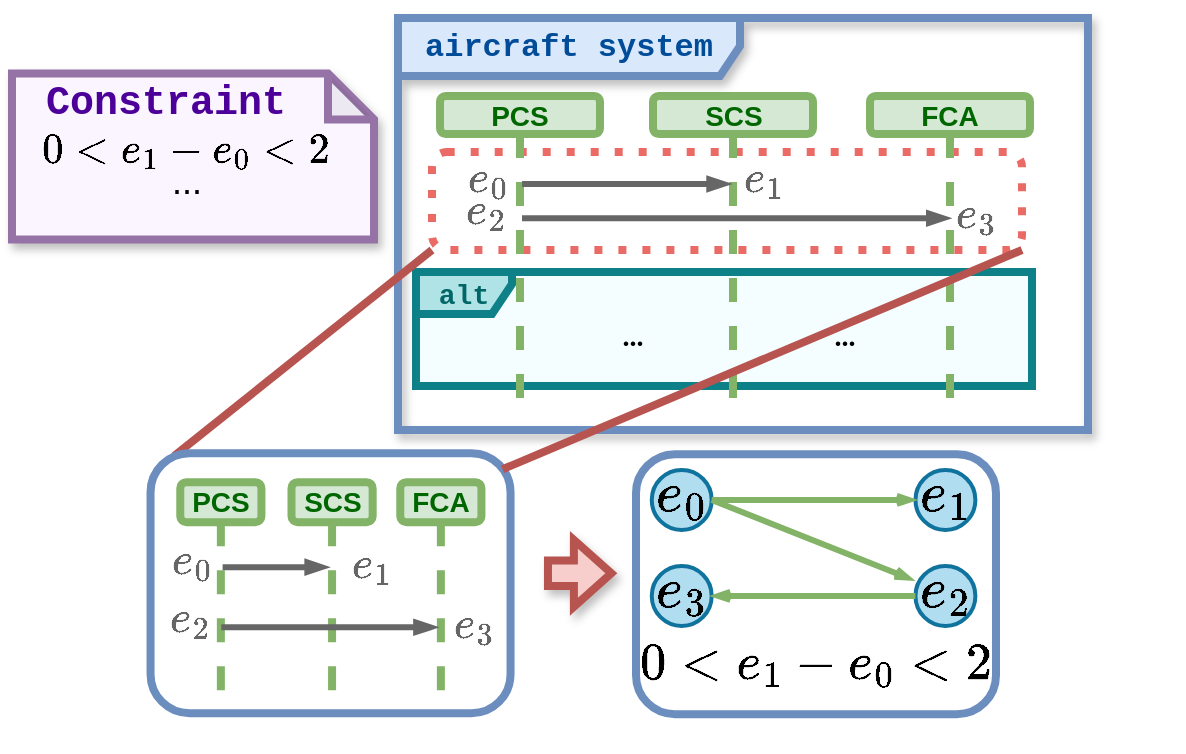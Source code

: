 <mxfile version="26.2.13">
  <diagram name="第 1 页" id="h9YyRqE6uHGr4lUD16GJ">
    <mxGraphModel dx="1167" dy="718" grid="0" gridSize="10" guides="1" tooltips="1" connect="1" arrows="1" fold="1" page="1" pageScale="1" pageWidth="1169" pageHeight="827" math="1" shadow="0">
      <root>
        <mxCell id="0" />
        <mxCell id="1" parent="0" />
        <mxCell id="_lGmPWogJOjAXytLMEd4-229" value="" style="rounded=1;whiteSpace=wrap;html=1;strokeWidth=4;dashed=1;strokeColor=#EA6B66;dashPattern=1 2;fontSize=14;" parent="1" vertex="1">
          <mxGeometry x="266" y="88" width="295" height="49" as="geometry" />
        </mxCell>
        <mxCell id="_lGmPWogJOjAXytLMEd4-170" value="&lt;font face=&quot;Courier New&quot; style=&quot;color: rgb(0, 102, 102);&quot;&gt;&lt;b&gt;alt&lt;/b&gt;&lt;/font&gt;" style="shape=umlFrame;whiteSpace=wrap;html=1;pointerEvents=0;width=48;height=21;fillColor=#b0e3e6;strokeColor=#0e8088;fillStyle=auto;shadow=0;strokeWidth=4;gradientColor=none;swimlaneFillColor=light-dark(#F4FDFF,#002813);fontSize=14;" parent="1" vertex="1">
          <mxGeometry x="258" y="148" width="308" height="57" as="geometry" />
        </mxCell>
        <mxCell id="_lGmPWogJOjAXytLMEd4-171" value="&lt;font face=&quot;Helvetica&quot; style=&quot;color: rgb(0, 102, 0);&quot;&gt;&lt;b&gt;PCS&lt;/b&gt;&lt;/font&gt;" style="shape=umlLifeline;perimeter=lifelinePerimeter;whiteSpace=wrap;html=1;container=1;dropTarget=0;collapsible=0;recursiveResize=0;outlineConnect=0;portConstraint=eastwest;newEdgeStyle={&quot;curved&quot;:0,&quot;rounded&quot;:0};size=19;fillColor=#d5e8d4;strokeColor=#82b366;strokeWidth=4;rounded=1;shadow=0;fontSize=14;" parent="1" vertex="1">
          <mxGeometry x="270" y="60" width="80" height="159" as="geometry" />
        </mxCell>
        <mxCell id="_lGmPWogJOjAXytLMEd4-172" value="&lt;font face=&quot;Helvetica&quot; style=&quot;color: rgb(0, 102, 0);&quot;&gt;&lt;b&gt;FCA&lt;/b&gt;&lt;/font&gt;" style="shape=umlLifeline;perimeter=lifelinePerimeter;whiteSpace=wrap;html=1;container=1;dropTarget=0;collapsible=0;recursiveResize=0;outlineConnect=0;portConstraint=eastwest;newEdgeStyle={&quot;curved&quot;:0,&quot;rounded&quot;:0};size=19;fillColor=#d5e8d4;strokeColor=#82b366;strokeWidth=4;rounded=1;shadow=0;fontSize=14;" parent="1" vertex="1">
          <mxGeometry x="485" y="60" width="80" height="159" as="geometry" />
        </mxCell>
        <mxCell id="_lGmPWogJOjAXytLMEd4-173" value="&lt;font face=&quot;Helvetica&quot; style=&quot;color: rgb(0, 102, 0);&quot;&gt;&lt;b&gt;SCS&lt;/b&gt;&lt;/font&gt;" style="shape=umlLifeline;perimeter=lifelinePerimeter;whiteSpace=wrap;html=1;container=1;dropTarget=0;collapsible=0;recursiveResize=0;outlineConnect=0;portConstraint=eastwest;newEdgeStyle={&quot;curved&quot;:0,&quot;rounded&quot;:0};size=19;fillColor=#d5e8d4;strokeColor=#82b366;strokeWidth=4;rounded=1;shadow=0;fontSize=14;" parent="1" vertex="1">
          <mxGeometry x="376.5" y="60" width="80" height="158" as="geometry" />
        </mxCell>
        <mxCell id="_lGmPWogJOjAXytLMEd4-175" value="&lt;font face=&quot;Courier New&quot; style=&quot;color: rgb(0, 76, 153); font-size: 16px;&quot;&gt;&lt;b style=&quot;&quot;&gt;aircraft system&lt;/b&gt;&lt;/font&gt;" style="shape=umlFrame;whiteSpace=wrap;html=1;pointerEvents=0;width=171;height=29;fillColor=#dae8fc;strokeColor=#6c8ebf;strokeWidth=4;shadow=1;fontSize=14;" parent="1" vertex="1">
          <mxGeometry x="249" y="21" width="345" height="206" as="geometry" />
        </mxCell>
        <mxCell id="_lGmPWogJOjAXytLMEd4-176" value="" style="html=1;verticalAlign=bottom;endArrow=blockThin;curved=0;rounded=1;endFill=1;strokeColor=#666666;strokeWidth=3;endSize=4;fontSize=14;" parent="1" edge="1">
          <mxGeometry x="-0.0" width="80" relative="1" as="geometry">
            <mxPoint x="311.041" y="104" as="sourcePoint" />
            <mxPoint x="415" y="104" as="targetPoint" />
            <mxPoint as="offset" />
          </mxGeometry>
        </mxCell>
        <mxCell id="_lGmPWogJOjAXytLMEd4-178" value="" style="html=1;verticalAlign=bottom;endArrow=blockThin;curved=0;rounded=0;endFill=1;strokeWidth=3;strokeColor=light-dark(#666666,#EDEDED);startSize=6;endSize=4;fontSize=14;" parent="1" edge="1">
          <mxGeometry x="-0.001" width="80" relative="1" as="geometry">
            <mxPoint x="311" y="121.13" as="sourcePoint" />
            <mxPoint x="524.87" y="121.13" as="targetPoint" />
            <mxPoint as="offset" />
          </mxGeometry>
        </mxCell>
        <mxCell id="_lGmPWogJOjAXytLMEd4-201" value="&lt;font style=&quot;font-size: 19px;&quot; color=&quot;#666666&quot;&gt;&lt;b style=&quot;&quot;&gt;\(e_2\)&lt;/b&gt;&lt;/font&gt;" style="text;html=1;align=center;verticalAlign=middle;resizable=0;points=[];autosize=1;strokeColor=none;fillColor=none;strokeWidth=4;fontSize=14;" parent="1" vertex="1">
          <mxGeometry x="256.25" y="100.97" width="73" height="35" as="geometry" />
        </mxCell>
        <mxCell id="_lGmPWogJOjAXytLMEd4-166" value="&lt;b&gt;&lt;font face=&quot;Comic Sans MS&quot;&gt;...&lt;/font&gt;&lt;/b&gt;" style="text;html=1;align=center;verticalAlign=middle;resizable=0;points=[];autosize=1;strokeColor=none;fillColor=none;strokeWidth=4;fontSize=14;" parent="1" vertex="1">
          <mxGeometry x="454.39" y="164.5" width="36" height="30" as="geometry" />
        </mxCell>
        <mxCell id="_lGmPWogJOjAXytLMEd4-241" value="&lt;b&gt;&lt;font face=&quot;Comic Sans MS&quot;&gt;...&lt;/font&gt;&lt;/b&gt;" style="text;html=1;align=center;verticalAlign=middle;resizable=0;points=[];autosize=1;strokeColor=none;fillColor=none;strokeWidth=4;fontSize=14;" parent="1" vertex="1">
          <mxGeometry x="348" y="164.5" width="36" height="30" as="geometry" />
        </mxCell>
        <mxCell id="_lGmPWogJOjAXytLMEd4-278" style="rounded=0;orthogonalLoop=1;jettySize=auto;html=1;exitX=0;exitY=1;exitDx=0;exitDy=0;entryX=0.065;entryY=0.011;entryDx=0;entryDy=0;endArrow=none;endFill=0;entryPerimeter=0;strokeWidth=4;endSize=5;strokeColor=light-dark(#b85450, #ededed);curved=1;fontSize=14;" parent="1" source="_lGmPWogJOjAXytLMEd4-229" target="_lGmPWogJOjAXytLMEd4-231" edge="1">
          <mxGeometry relative="1" as="geometry">
            <mxPoint x="61" y="320.42" as="sourcePoint" />
          </mxGeometry>
        </mxCell>
        <mxCell id="2NGLu3flXbiZgfrD2o1z-119" value="&lt;font style=&quot;font-size: 19px;&quot; color=&quot;#666666&quot;&gt;&lt;b style=&quot;&quot;&gt;\(e_0\)&lt;/b&gt;&lt;/font&gt;" style="text;html=1;align=center;verticalAlign=middle;resizable=0;points=[];autosize=1;strokeColor=none;fillColor=none;strokeWidth=4;fontSize=14;" parent="1" vertex="1">
          <mxGeometry x="257.25" y="84" width="73" height="35" as="geometry" />
        </mxCell>
        <mxCell id="2NGLu3flXbiZgfrD2o1z-120" value="&lt;font style=&quot;font-size: 19px;&quot; color=&quot;#666666&quot;&gt;&lt;b style=&quot;&quot;&gt;\(e_1\)&lt;/b&gt;&lt;/font&gt;" style="text;html=1;align=center;verticalAlign=middle;resizable=0;points=[];autosize=1;strokeColor=none;fillColor=none;strokeWidth=4;fontSize=14;" parent="1" vertex="1">
          <mxGeometry x="395" y="84" width="73" height="35" as="geometry" />
        </mxCell>
        <mxCell id="2NGLu3flXbiZgfrD2o1z-121" value="&lt;font style=&quot;font-size: 19px;&quot; color=&quot;#666666&quot;&gt;&lt;b style=&quot;&quot;&gt;\(e_3\)&lt;/b&gt;&lt;/font&gt;" style="text;html=1;align=center;verticalAlign=middle;resizable=0;points=[];autosize=1;strokeColor=none;fillColor=none;strokeWidth=4;fontSize=14;" parent="1" vertex="1">
          <mxGeometry x="501" y="102" width="73" height="35" as="geometry" />
        </mxCell>
        <mxCell id="2NGLu3flXbiZgfrD2o1z-135" value="" style="group" parent="1" vertex="1" connectable="0">
          <mxGeometry x="53" y="12" width="184" height="163" as="geometry" />
        </mxCell>
        <mxCell id="2NGLu3flXbiZgfrD2o1z-123" value="" style="group;strokeWidth=4;dashed=1;shadow=1;rounded=0;fontSize=14;" parent="2NGLu3flXbiZgfrD2o1z-135" vertex="1" connectable="0">
          <mxGeometry x="3" y="31" width="181" height="99.067" as="geometry" />
        </mxCell>
        <mxCell id="2NGLu3flXbiZgfrD2o1z-124" value="" style="shape=note;whiteSpace=wrap;html=1;backgroundOutline=1;darkOpacity=0.05;strokeColor=#9673a6;strokeWidth=4;fillColor=light-dark(#faf5ff, #392f3f);shadow=1;fontSize=14;size=23;" parent="2NGLu3flXbiZgfrD2o1z-123" vertex="1">
          <mxGeometry y="5.76" width="181" height="82.94" as="geometry" />
        </mxCell>
        <mxCell id="2NGLu3flXbiZgfrD2o1z-118" value="&lt;div style=&quot;line-height: 100%;&quot;&gt;&lt;font face=&quot;Helvetica&quot; style=&quot;font-size: 18px; line-height: 100%;&quot;&gt;&lt;span style=&quot;background-color: transparent; color: light-dark(rgb(0, 0, 0), rgb(255, 255, 255)); text-wrap-mode: nowrap;&quot;&gt;\(0 &amp;lt; e_1 - e_0 &amp;lt; 2\)&lt;/span&gt;&lt;/font&gt;&lt;/div&gt;&lt;div style=&quot;line-height: 100%;&quot;&gt;&lt;span style=&quot;font-size: 18px;&quot;&gt;...&lt;/span&gt;&lt;/div&gt;" style="text;html=1;align=center;verticalAlign=middle;whiteSpace=wrap;rounded=0;" parent="2NGLu3flXbiZgfrD2o1z-123" vertex="1">
          <mxGeometry x="3.57" y="13.247" width="166.87" height="76.028" as="geometry" />
        </mxCell>
        <mxCell id="2NGLu3flXbiZgfrD2o1z-127" value="&lt;span style=&quot;font-style: normal; font-variant-ligatures: normal; font-variant-caps: normal; letter-spacing: normal; orphans: 2; text-align: left; text-indent: 0px; text-transform: none; widows: 2; word-spacing: 0px; -webkit-text-stroke-width: 0px; white-space: nowrap; text-decoration-thickness: initial; text-decoration-style: initial; text-decoration-color: initial; float: none; display: inline !important;&quot;&gt;&lt;font face=&quot;Courier New&quot; style=&quot;color: rgb(76, 0, 153); font-size: 20px;&quot;&gt;&lt;b style=&quot;&quot;&gt;Constraint&lt;/b&gt;&lt;/font&gt;&lt;/span&gt;" style="text;whiteSpace=wrap;html=1;shadow=1;rounded=1;" parent="2NGLu3flXbiZgfrD2o1z-123" vertex="1">
          <mxGeometry x="15" y="1.728" width="147" height="14.975" as="geometry" />
        </mxCell>
        <mxCell id="2NGLu3flXbiZgfrD2o1z-165" value="" style="group;strokeWidth=2;" parent="1" vertex="1" connectable="0">
          <mxGeometry x="312.19" y="237.0" width="329.63" height="140" as="geometry" />
        </mxCell>
        <mxCell id="2NGLu3flXbiZgfrD2o1z-155" value="" style="rounded=1;whiteSpace=wrap;html=1;strokeWidth=4;fillColor=none;strokeColor=light-dark(#6c8ebf, #46a8af);" parent="2NGLu3flXbiZgfrD2o1z-165" vertex="1">
          <mxGeometry x="55.81" y="2.08" width="180" height="130" as="geometry" />
        </mxCell>
        <mxCell id="2NGLu3flXbiZgfrD2o1z-156" value="&lt;div style=&quot;text-align: left;&quot;&gt;&lt;span style=&quot;background-color: initial;&quot;&gt;&lt;font style=&quot;font-size: 24px;&quot; face=&quot;Courier New&quot;&gt;&lt;b style=&quot;&quot;&gt;\(e_1\)&lt;/b&gt;&lt;/font&gt;&lt;/span&gt;&lt;/div&gt;" style="ellipse;whiteSpace=wrap;html=1;aspect=fixed;strokeWidth=2;fillColor=#b1ddf0;strokeColor=#10739e;" parent="2NGLu3flXbiZgfrD2o1z-165" vertex="1">
          <mxGeometry x="195.539" y="10" width="29.966" height="29.966" as="geometry" />
        </mxCell>
        <mxCell id="2NGLu3flXbiZgfrD2o1z-157" value="&lt;div style=&quot;text-align: left;&quot;&gt;&lt;span style=&quot;background-color: initial;&quot;&gt;&lt;font style=&quot;font-size: 24px;&quot; face=&quot;Courier New&quot;&gt;&lt;b style=&quot;&quot;&gt;\(e_0\)&lt;/b&gt;&lt;/font&gt;&lt;/span&gt;&lt;/div&gt;" style="ellipse;whiteSpace=wrap;html=1;aspect=fixed;strokeWidth=2;fillColor=#b1ddf0;strokeColor=#10739e;" parent="2NGLu3flXbiZgfrD2o1z-165" vertex="1">
          <mxGeometry x="63.687" y="10" width="29.966" height="29.966" as="geometry" />
        </mxCell>
        <mxCell id="2NGLu3flXbiZgfrD2o1z-158" value="&lt;div style=&quot;text-align: left;&quot;&gt;&lt;span style=&quot;background-color: initial;&quot;&gt;&lt;font style=&quot;font-size: 24px;&quot; face=&quot;Courier New&quot;&gt;&lt;b style=&quot;&quot;&gt;\(e_3\)&lt;/b&gt;&lt;/font&gt;&lt;/span&gt;&lt;/div&gt;" style="ellipse;whiteSpace=wrap;html=1;aspect=fixed;strokeWidth=2;fillColor=#b1ddf0;strokeColor=#10739e;" parent="2NGLu3flXbiZgfrD2o1z-165" vertex="1">
          <mxGeometry x="63.687" y="58" width="29.966" height="29.966" as="geometry" />
        </mxCell>
        <mxCell id="2NGLu3flXbiZgfrD2o1z-159" value="&lt;div style=&quot;text-align: left;&quot;&gt;&lt;span style=&quot;background-color: initial;&quot;&gt;&lt;font style=&quot;font-size: 24px;&quot; face=&quot;Courier New&quot;&gt;&lt;b style=&quot;&quot;&gt;\(e_2\)&lt;/b&gt;&lt;/font&gt;&lt;/span&gt;&lt;/div&gt;" style="ellipse;whiteSpace=wrap;html=1;aspect=fixed;strokeWidth=2;fillColor=#b1ddf0;strokeColor=#10739e;" parent="2NGLu3flXbiZgfrD2o1z-165" vertex="1">
          <mxGeometry x="195.539" y="58" width="29.966" height="29.966" as="geometry" />
        </mxCell>
        <mxCell id="2NGLu3flXbiZgfrD2o1z-160" style="rounded=0;orthogonalLoop=1;jettySize=auto;html=1;endArrow=openThin;endFill=0;strokeColor=#82b366;strokeWidth=3;fillColor=#d5e8d4;endSize=3;entryX=0;entryY=0.5;entryDx=0;entryDy=0;exitX=1;exitY=0.5;exitDx=0;exitDy=0;startSize=3;" parent="2NGLu3flXbiZgfrD2o1z-165" source="2NGLu3flXbiZgfrD2o1z-157" target="2NGLu3flXbiZgfrD2o1z-156" edge="1">
          <mxGeometry relative="1" as="geometry">
            <mxPoint x="-105.497" y="54.849" as="sourcePoint" />
            <mxPoint x="-97.896" y="56.164" as="targetPoint" />
          </mxGeometry>
        </mxCell>
        <mxCell id="2NGLu3flXbiZgfrD2o1z-161" style="rounded=0;orthogonalLoop=1;jettySize=auto;html=1;endArrow=openThin;endFill=0;strokeColor=#82b366;strokeWidth=3;fillColor=#d5e8d4;endSize=3;entryX=1;entryY=0.5;entryDx=0;entryDy=0;exitX=0;exitY=0.5;exitDx=0;exitDy=0;startSize=3;" parent="2NGLu3flXbiZgfrD2o1z-165" source="2NGLu3flXbiZgfrD2o1z-159" target="2NGLu3flXbiZgfrD2o1z-158" edge="1">
          <mxGeometry relative="1" as="geometry">
            <mxPoint x="103.642" y="35" as="sourcePoint" />
            <mxPoint x="205.528" y="35" as="targetPoint" />
            <Array as="points" />
          </mxGeometry>
        </mxCell>
        <mxCell id="2NGLu3flXbiZgfrD2o1z-162" style="rounded=0;orthogonalLoop=1;jettySize=auto;html=1;endArrow=openThin;endFill=0;strokeColor=#82b366;strokeWidth=3;fillColor=#d5e8d4;endSize=3;entryX=-0.041;entryY=0.233;entryDx=0;entryDy=0;exitX=1;exitY=0.5;exitDx=0;exitDy=0;startSize=3;entryPerimeter=0;" parent="2NGLu3flXbiZgfrD2o1z-165" source="2NGLu3flXbiZgfrD2o1z-157" target="2NGLu3flXbiZgfrD2o1z-159" edge="1">
          <mxGeometry relative="1" as="geometry">
            <mxPoint x="205.528" y="80" as="sourcePoint" />
            <mxPoint x="103.642" y="80" as="targetPoint" />
            <Array as="points" />
          </mxGeometry>
        </mxCell>
        <mxCell id="2NGLu3flXbiZgfrD2o1z-164" value="&lt;div style=&quot;text-align: left;&quot;&gt;&lt;span style=&quot;background-color: initial;&quot;&gt;&lt;font style=&quot;font-size: 22px;&quot; face=&quot;Courier New&quot;&gt;&lt;b style=&quot;&quot;&gt;\(0 &amp;lt; e_1 - e_0 &amp;lt; 2\)&lt;/b&gt;&lt;/font&gt;&lt;/span&gt;&lt;/div&gt;" style="text;html=1;align=center;verticalAlign=middle;resizable=0;points=[];autosize=1;strokeColor=none;fillColor=none;strokeWidth=3;" parent="2NGLu3flXbiZgfrD2o1z-165" vertex="1">
          <mxGeometry x="-1.685" y="90.079" width="295" height="38" as="geometry" />
        </mxCell>
        <mxCell id="_lGmPWogJOjAXytLMEd4-275" value="" style="html=1;shadow=1;dashed=0;align=center;verticalAlign=middle;shape=mxgraph.arrows2.arrow;dy=0.62;dx=18.73;notch=0;fillColor=#f8cecc;strokeColor=#b85450;strokeWidth=4;fontSize=14;" parent="2NGLu3flXbiZgfrD2o1z-165" vertex="1">
          <mxGeometry x="11.797" y="44.915" width="31.694" height="33.5" as="geometry" />
        </mxCell>
        <mxCell id="_lGmPWogJOjAXytLMEd4-231" value="" style="rounded=1;whiteSpace=wrap;html=1;strokeWidth=4;fillColor=#FFFFFF;strokeColor=light-dark(#6c8ebf, #a0bcd2);fontSize=14;" parent="1" vertex="1">
          <mxGeometry x="125.27" y="238.58" width="180" height="130" as="geometry" />
        </mxCell>
        <mxCell id="_lGmPWogJOjAXytLMEd4-233" value="&lt;font style=&quot;color: rgb(0, 102, 0);&quot;&gt;&lt;b&gt;FCA&lt;/b&gt;&lt;/font&gt;" style="shape=umlLifeline;perimeter=lifelinePerimeter;whiteSpace=wrap;html=1;container=1;dropTarget=0;collapsible=0;recursiveResize=0;outlineConnect=0;portConstraint=eastwest;newEdgeStyle={&quot;curved&quot;:0,&quot;rounded&quot;:0};size=20;fontSize=14;strokeWidth=4;fillColor=#d5e8d4;strokeColor=#82b366;rounded=1;" parent="1" vertex="1">
          <mxGeometry x="250.14" y="253.08" width="40.58" height="108.5" as="geometry" />
        </mxCell>
        <mxCell id="_lGmPWogJOjAXytLMEd4-234" value="&lt;font style=&quot;color: rgb(0, 102, 0);&quot;&gt;&lt;b&gt;SCS&lt;/b&gt;&lt;/font&gt;" style="shape=umlLifeline;perimeter=lifelinePerimeter;whiteSpace=wrap;html=1;container=1;dropTarget=0;collapsible=0;recursiveResize=0;outlineConnect=0;portConstraint=eastwest;newEdgeStyle={&quot;curved&quot;:0,&quot;rounded&quot;:0};size=20;fontSize=14;strokeWidth=4;fillColor=#d5e8d4;strokeColor=#82b366;rounded=1;" parent="1" vertex="1">
          <mxGeometry x="195.75" y="253.08" width="40.58" height="105.5" as="geometry" />
        </mxCell>
        <mxCell id="_lGmPWogJOjAXytLMEd4-235" value="&lt;font style=&quot;color: rgb(0, 102, 0);&quot;&gt;&lt;b&gt;PCS&lt;/b&gt;&lt;/font&gt;" style="shape=umlLifeline;perimeter=lifelinePerimeter;whiteSpace=wrap;html=1;container=1;dropTarget=0;collapsible=0;recursiveResize=0;outlineConnect=0;portConstraint=eastwest;newEdgeStyle={&quot;curved&quot;:0,&quot;rounded&quot;:0};size=20;fontSize=14;strokeWidth=4;fillColor=#d5e8d4;strokeColor=#82b366;rounded=1;" parent="1" vertex="1">
          <mxGeometry x="140.14" y="253.08" width="40.58" height="105.5" as="geometry" />
        </mxCell>
        <mxCell id="_lGmPWogJOjAXytLMEd4-237" value="&lt;div&gt;&lt;div&gt;&lt;div&gt;&lt;br&gt;&lt;/div&gt;&lt;/div&gt;&lt;/div&gt;" style="text;align=left;verticalAlign=middle;rounded=0;horizontal=1;fontSize=14;html=1;strokeWidth=4;" parent="1" vertex="1">
          <mxGeometry x="167.099" y="371.63" width="112.828" height="15.3" as="geometry" />
        </mxCell>
        <mxCell id="_lGmPWogJOjAXytLMEd4-246" value="" style="html=1;verticalAlign=bottom;endArrow=blockThin;curved=0;rounded=0;endFill=1;strokeWidth=3;strokeColor=light-dark(#666666,#EDEDED);startSize=6;endSize=4;fontSize=14;" parent="1" target="_lGmPWogJOjAXytLMEd4-233" edge="1">
          <mxGeometry x="-0.001" width="80" relative="1" as="geometry">
            <mxPoint x="160.648" y="325.645" as="sourcePoint" />
            <mxPoint x="284.061" y="325.645" as="targetPoint" />
            <mxPoint as="offset" />
          </mxGeometry>
        </mxCell>
        <mxCell id="_lGmPWogJOjAXytLMEd4-232" value="" style="html=1;verticalAlign=bottom;endArrow=blockThin;curved=0;rounded=0;strokeWidth=3;endSize=4;endFill=1;strokeColor=#666666;fontSize=14;" parent="1" target="_lGmPWogJOjAXytLMEd4-234" edge="1">
          <mxGeometry width="80" relative="1" as="geometry">
            <mxPoint x="161.303" y="295.581" as="sourcePoint" />
            <mxPoint x="284.217" y="295.581" as="targetPoint" />
            <Array as="points">
              <mxPoint x="182.121" y="295.581" />
            </Array>
          </mxGeometry>
        </mxCell>
        <mxCell id="2NGLu3flXbiZgfrD2o1z-136" value="&lt;font style=&quot;font-size: 19px;&quot; color=&quot;#666666&quot;&gt;&lt;b style=&quot;&quot;&gt;\(e_0\)&lt;/b&gt;&lt;/font&gt;" style="text;html=1;align=center;verticalAlign=middle;resizable=0;points=[];autosize=1;strokeColor=none;fillColor=none;strokeWidth=4;fontSize=14;" parent="1" vertex="1">
          <mxGeometry x="109.617" y="275.08" width="73" height="35" as="geometry" />
        </mxCell>
        <mxCell id="2NGLu3flXbiZgfrD2o1z-137" value="&lt;font style=&quot;font-size: 19px;&quot; color=&quot;#666666&quot;&gt;&lt;b style=&quot;&quot;&gt;\(e_1\)&lt;/b&gt;&lt;/font&gt;" style="text;html=1;align=center;verticalAlign=middle;resizable=0;points=[];autosize=1;strokeColor=none;fillColor=none;strokeWidth=4;fontSize=14;" parent="1" vertex="1">
          <mxGeometry x="199.38" y="277.58" width="73" height="35" as="geometry" />
        </mxCell>
        <mxCell id="2NGLu3flXbiZgfrD2o1z-138" value="&lt;font style=&quot;font-size: 19px;&quot; color=&quot;#666666&quot;&gt;&lt;b style=&quot;&quot;&gt;\(e_2\)&lt;/b&gt;&lt;/font&gt;" style="text;html=1;align=center;verticalAlign=middle;resizable=0;points=[];autosize=1;strokeColor=none;fillColor=none;strokeWidth=4;fontSize=14;" parent="1" vertex="1">
          <mxGeometry x="108.0" y="304.55" width="73" height="35" as="geometry" />
        </mxCell>
        <mxCell id="2NGLu3flXbiZgfrD2o1z-141" value="&lt;font style=&quot;font-size: 19px;&quot; color=&quot;#666666&quot;&gt;&lt;b style=&quot;&quot;&gt;\(e_3\)&lt;/b&gt;&lt;/font&gt;" style="text;html=1;align=center;verticalAlign=middle;resizable=0;points=[];autosize=1;strokeColor=none;fillColor=none;strokeWidth=4;fontSize=14;" parent="1" vertex="1">
          <mxGeometry x="250.164" y="307" width="73" height="35" as="geometry" />
        </mxCell>
        <mxCell id="_lGmPWogJOjAXytLMEd4-279" style="rounded=0;orthogonalLoop=1;jettySize=auto;html=1;endArrow=none;endFill=0;strokeWidth=4;endSize=5;strokeColor=light-dark(#b85450, #ededed);curved=1;fontSize=14;exitX=1;exitY=1;exitDx=0;exitDy=0;entryX=0.978;entryY=0.062;entryDx=0;entryDy=0;entryPerimeter=0;" parent="1" source="_lGmPWogJOjAXytLMEd4-229" target="_lGmPWogJOjAXytLMEd4-231" edge="1">
          <mxGeometry relative="1" as="geometry">
            <mxPoint x="300.98" y="241.0" as="sourcePoint" />
            <mxPoint x="312.98" y="293" as="targetPoint" />
          </mxGeometry>
        </mxCell>
      </root>
    </mxGraphModel>
  </diagram>
</mxfile>
